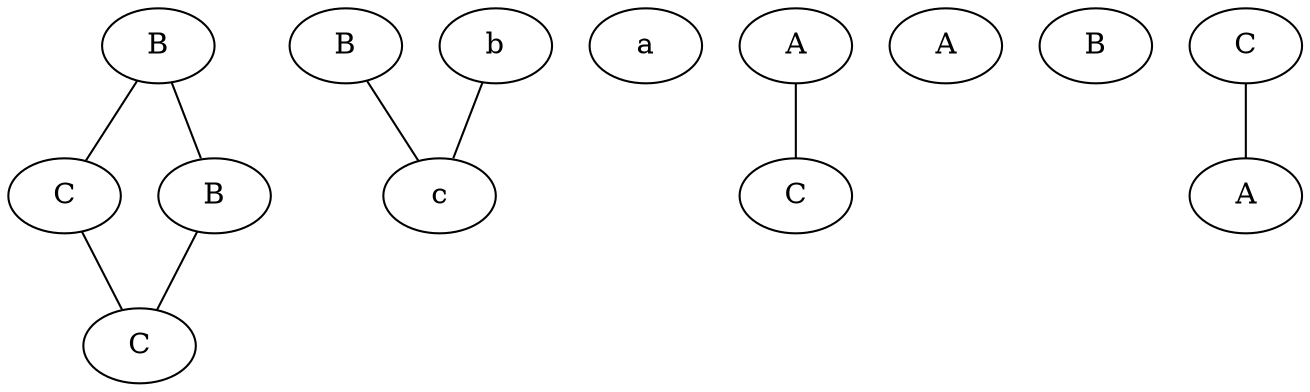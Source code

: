 strict graph G {
  1 [ label="B" ];
  2 [ label="C" ];
  3 [ label="B" ];
  4 [ label="C" ];
  7 [ label="B" ];
  5 [ label="a" ];
  8 [ label="b" ];
  6 [ label="c" ];
  0 [ label="A" ];
  10 [ label="C" ];
  11 [ label="A" ];
  9 [ label="B" ];
  12 [ label="C" ];
  13 [ label="A" ];
  1 -- 2;
  3 -- 4;
  1 -- 3;
  2 -- 4;
  7 -- 6;
  8 -- 6;
  0 -- 10;
  12 -- 13;
}
